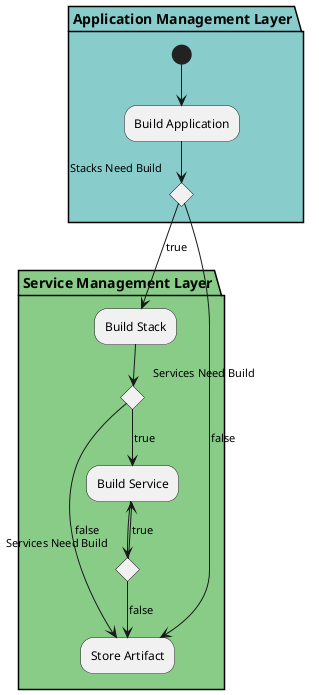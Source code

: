 @startuml
partition "Application Management Layer" #88cccc {
(*) --> "Build Application"
}
partition "Application Management Layer" #88cccc {
"Build Application" --> if "Stacks Need Build" then
}
partition "Service Management Layer" #88cc88 {
else
--> [true] "Build Stack"
}
partition "Service Management Layer" #88cc88 {
else
--> [false] "Store Artifact"
}
partition "Service Management Layer" #88cc88 {
"Build Stack" --> if "Services Need Build" then
}
partition "Service Management Layer" #88cc88 {
else
--> [true] "Build Service"
}
partition "Service Management Layer" #88cc88 {
else
--> [false] "Store Artifact"
}
partition "Service Management Layer" #88cc88 {
"Build Service" --> if "Services Need Build" then
}
partition "Service Management Layer" #88cc88 {
else
--> [true] "Build Service"
}
partition "Service Management Layer" #88cc88 {
else
--> [false] "Store Artifact"
}

@enduml

